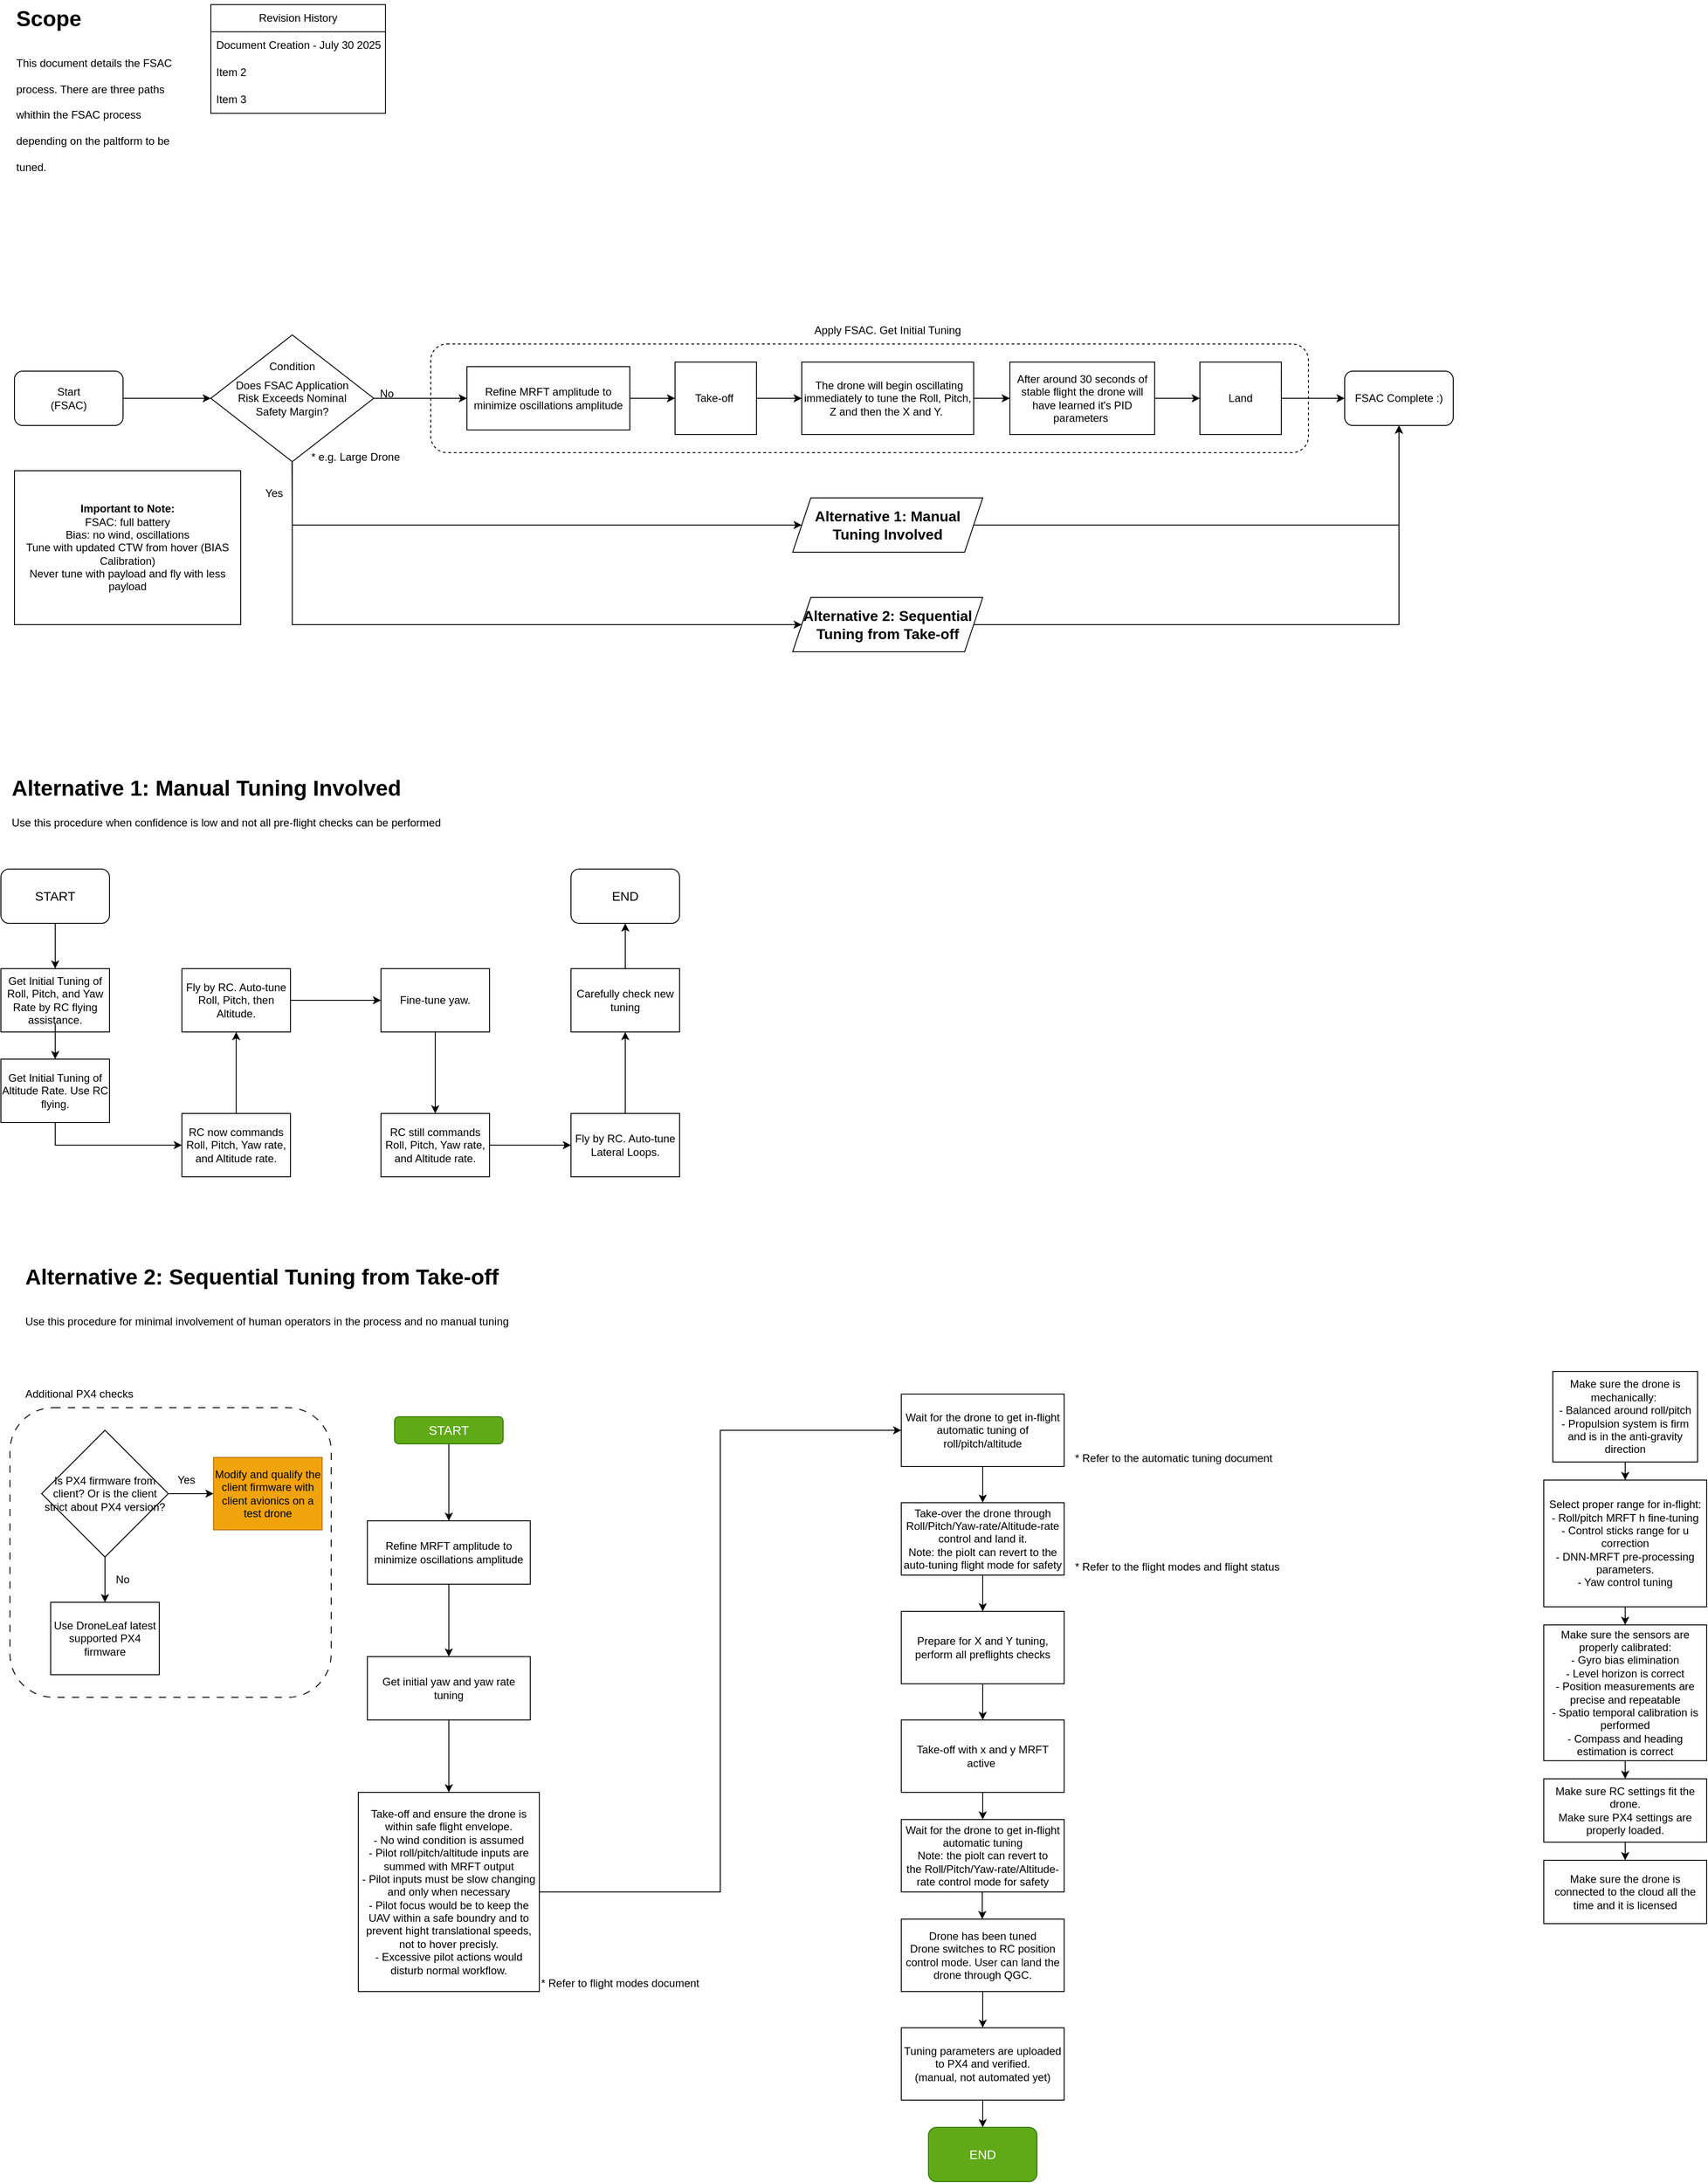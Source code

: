 <mxfile version="28.0.6">
  <diagram name="Ready-to-Fly Process" id="RTF-Process">
    <mxGraphModel dx="3137" dy="1421" grid="1" gridSize="10" guides="1" tooltips="1" connect="1" arrows="1" fold="1" page="1" pageScale="1" pageWidth="1100" pageHeight="850" math="0" shadow="0">
      <root>
        <mxCell id="0" />
        <mxCell id="1" parent="0" />
        <mxCell id="4uZiJ-rkuIo0SORuHt0V-8" value="" style="edgeStyle=orthogonalEdgeStyle;rounded=0;orthogonalLoop=1;jettySize=auto;html=1;entryX=0;entryY=0.5;entryDx=0;entryDy=0;" parent="1" source="n0" target="42Uh_s67vXzzx0qO9fMh-1" edge="1">
          <mxGeometry relative="1" as="geometry">
            <mxPoint x="-860" y="479.83" as="targetPoint" />
          </mxGeometry>
        </mxCell>
        <mxCell id="n0" value="Start&lt;br&gt;(FSAC)" style="rounded=1;whiteSpace=wrap;html=1;" parent="1" vertex="1">
          <mxGeometry x="-1040" y="450" width="120" height="60" as="geometry" />
        </mxCell>
        <mxCell id="mLs2Mze-VJqQUgzR3Upy-1" value="Revision History" style="swimlane;fontStyle=0;childLayout=stackLayout;horizontal=1;startSize=30;horizontalStack=0;resizeParent=1;resizeParentMax=0;resizeLast=0;collapsible=1;marginBottom=0;whiteSpace=wrap;html=1;" parent="1" vertex="1">
          <mxGeometry x="-823" y="45.14" width="193" height="120" as="geometry" />
        </mxCell>
        <mxCell id="mLs2Mze-VJqQUgzR3Upy-2" value="Document Creation - July 30 2025" style="text;strokeColor=none;fillColor=none;align=left;verticalAlign=middle;spacingLeft=4;spacingRight=4;overflow=hidden;points=[[0,0.5],[1,0.5]];portConstraint=eastwest;rotatable=0;whiteSpace=wrap;html=1;" parent="mLs2Mze-VJqQUgzR3Upy-1" vertex="1">
          <mxGeometry y="30" width="193" height="30" as="geometry" />
        </mxCell>
        <mxCell id="mLs2Mze-VJqQUgzR3Upy-3" value="Item 2" style="text;strokeColor=none;fillColor=none;align=left;verticalAlign=middle;spacingLeft=4;spacingRight=4;overflow=hidden;points=[[0,0.5],[1,0.5]];portConstraint=eastwest;rotatable=0;whiteSpace=wrap;html=1;" parent="mLs2Mze-VJqQUgzR3Upy-1" vertex="1">
          <mxGeometry y="60" width="193" height="30" as="geometry" />
        </mxCell>
        <mxCell id="mLs2Mze-VJqQUgzR3Upy-4" value="Item 3" style="text;strokeColor=none;fillColor=none;align=left;verticalAlign=middle;spacingLeft=4;spacingRight=4;overflow=hidden;points=[[0,0.5],[1,0.5]];portConstraint=eastwest;rotatable=0;whiteSpace=wrap;html=1;" parent="mLs2Mze-VJqQUgzR3Upy-1" vertex="1">
          <mxGeometry y="90" width="193" height="30" as="geometry" />
        </mxCell>
        <mxCell id="mLs2Mze-VJqQUgzR3Upy-5" value="&lt;h1 style=&quot;margin-top: 0px;&quot;&gt;&lt;span style=&quot;background-color: transparent; color: light-dark(rgb(0, 0, 0), rgb(255, 255, 255));&quot;&gt;Scope&lt;/span&gt;&lt;/h1&gt;&lt;h1 style=&quot;margin-top: 0px;&quot;&gt;&lt;span style=&quot;background-color: transparent; color: light-dark(rgb(0, 0, 0), rgb(255, 255, 255)); font-size: 12px; font-weight: normal;&quot;&gt;This document details the FSAC process. There are three paths whithin the FSAC process depending on the paltform to be tuned.&amp;nbsp;&amp;nbsp;&lt;/span&gt;&lt;/h1&gt;" style="text;html=1;whiteSpace=wrap;overflow=hidden;rounded=0;" parent="1" vertex="1">
          <mxGeometry x="-1040" y="40" width="180" height="230" as="geometry" />
        </mxCell>
        <mxCell id="42Uh_s67vXzzx0qO9fMh-1" value="Does FSAC Application Risk Exceeds Nominal Safety Margin?" style="rhombus;whiteSpace=wrap;html=1;spacing=18;" parent="1" vertex="1">
          <mxGeometry x="-823" y="410" width="180" height="140" as="geometry" />
        </mxCell>
        <mxCell id="42Uh_s67vXzzx0qO9fMh-2" value="" style="endArrow=classic;html=1;rounded=0;exitX=1;exitY=0.5;exitDx=0;exitDy=0;entryX=0;entryY=0.5;entryDx=0;entryDy=0;" parent="1" target="Ub7T0pqwvzMlkmULe2ej-13" edge="1">
          <mxGeometry width="50" height="50" relative="1" as="geometry">
            <mxPoint x="-643" y="480" as="sourcePoint" />
            <mxPoint x="-580" y="480" as="targetPoint" />
          </mxGeometry>
        </mxCell>
        <mxCell id="42Uh_s67vXzzx0qO9fMh-3" value="&lt;div&gt;No&lt;/div&gt;" style="text;html=1;align=center;verticalAlign=middle;whiteSpace=wrap;rounded=0;" parent="1" vertex="1">
          <mxGeometry x="-650" y="460" width="43" height="30" as="geometry" />
        </mxCell>
        <mxCell id="42Uh_s67vXzzx0qO9fMh-5" value="Yes" style="text;html=1;align=center;verticalAlign=middle;whiteSpace=wrap;rounded=0;" parent="1" vertex="1">
          <mxGeometry x="-783" y="570" width="60" height="30" as="geometry" />
        </mxCell>
        <mxCell id="42Uh_s67vXzzx0qO9fMh-6" value="" style="endArrow=classic;html=1;rounded=0;exitX=0.5;exitY=1;exitDx=0;exitDy=0;entryX=0;entryY=0.5;entryDx=0;entryDy=0;" parent="1" target="42Uh_s67vXzzx0qO9fMh-13" edge="1">
          <mxGeometry width="50" height="50" relative="1" as="geometry">
            <mxPoint x="-733.29" y="550" as="sourcePoint" />
            <mxPoint x="-733" y="600" as="targetPoint" />
            <Array as="points">
              <mxPoint x="-733" y="620" />
            </Array>
          </mxGeometry>
        </mxCell>
        <mxCell id="42Uh_s67vXzzx0qO9fMh-7" value="* e.g. Large Drone" style="text;html=1;align=center;verticalAlign=middle;whiteSpace=wrap;rounded=0;" parent="1" vertex="1">
          <mxGeometry x="-733" y="530" width="140" height="30" as="geometry" />
        </mxCell>
        <mxCell id="42Uh_s67vXzzx0qO9fMh-11" value="&lt;div&gt;Condition&lt;/div&gt;" style="text;html=1;align=center;verticalAlign=middle;whiteSpace=wrap;rounded=0;" parent="1" vertex="1">
          <mxGeometry x="-763" y="430" width="60" height="30" as="geometry" />
        </mxCell>
        <mxCell id="42Uh_s67vXzzx0qO9fMh-12" style="edgeStyle=orthogonalEdgeStyle;rounded=0;orthogonalLoop=1;jettySize=auto;html=1;exitX=1;exitY=0.5;exitDx=0;exitDy=0;entryX=0.5;entryY=1;entryDx=0;entryDy=0;" parent="1" source="42Uh_s67vXzzx0qO9fMh-13" target="Ub7T0pqwvzMlkmULe2ej-11" edge="1">
          <mxGeometry relative="1" as="geometry">
            <mxPoint x="170" y="620" as="targetPoint" />
          </mxGeometry>
        </mxCell>
        <mxCell id="42Uh_s67vXzzx0qO9fMh-13" value="Alternative 1: Manual Tuning Involved" style="shape=parallelogram;perimeter=parallelogramPerimeter;whiteSpace=wrap;html=1;fixedSize=1;fontStyle=1;fontSize=16;" parent="1" vertex="1">
          <mxGeometry x="-180" y="590" width="210" height="60" as="geometry" />
        </mxCell>
        <mxCell id="42Uh_s67vXzzx0qO9fMh-14" value="Alternative 2: Sequential Tuning from Take-off" style="shape=parallelogram;perimeter=parallelogramPerimeter;whiteSpace=wrap;html=1;fixedSize=1;fontStyle=1;fontSize=16;" parent="1" vertex="1">
          <mxGeometry x="-180" y="700" width="210" height="60" as="geometry" />
        </mxCell>
        <mxCell id="42Uh_s67vXzzx0qO9fMh-15" value="" style="endArrow=classic;html=1;rounded=0;exitX=0.5;exitY=1;exitDx=0;exitDy=0;entryX=0;entryY=0.5;entryDx=0;entryDy=0;" parent="1" source="42Uh_s67vXzzx0qO9fMh-1" target="42Uh_s67vXzzx0qO9fMh-14" edge="1">
          <mxGeometry width="50" height="50" relative="1" as="geometry">
            <mxPoint x="-503" y="770" as="sourcePoint" />
            <mxPoint x="-453" y="720" as="targetPoint" />
            <Array as="points">
              <mxPoint x="-733" y="730" />
            </Array>
          </mxGeometry>
        </mxCell>
        <mxCell id="42Uh_s67vXzzx0qO9fMh-16" style="edgeStyle=orthogonalEdgeStyle;rounded=0;orthogonalLoop=1;jettySize=auto;html=1;exitX=1;exitY=0.5;exitDx=0;exitDy=0;entryX=0.5;entryY=1;entryDx=0;entryDy=0;" parent="1" source="42Uh_s67vXzzx0qO9fMh-14" target="Ub7T0pqwvzMlkmULe2ej-11" edge="1">
          <mxGeometry relative="1" as="geometry">
            <mxPoint x="257" y="620" as="targetPoint" />
            <mxPoint x="-63" y="630" as="sourcePoint" />
          </mxGeometry>
        </mxCell>
        <mxCell id="42Uh_s67vXzzx0qO9fMh-19" value="" style="rounded=1;whiteSpace=wrap;html=1;fillColor=none;dashed=1;dashPattern=8 8;" parent="1" vertex="1">
          <mxGeometry x="-1045" y="1595" width="355" height="320" as="geometry" />
        </mxCell>
        <mxCell id="42Uh_s67vXzzx0qO9fMh-41" value="Get Initial Tuning of Roll, Pitch, and Yaw Rate by RC flying assistance." style="rounded=0;whiteSpace=wrap;html=1;" parent="1" vertex="1">
          <mxGeometry x="-1055" y="1110" width="120" height="70" as="geometry" />
        </mxCell>
        <mxCell id="42Uh_s67vXzzx0qO9fMh-42" value="Get Initial Tuning of Altitude Rate. Use RC flying." style="rounded=0;whiteSpace=wrap;html=1;" parent="1" vertex="1">
          <mxGeometry x="-1055" y="1210" width="120" height="70" as="geometry" />
        </mxCell>
        <mxCell id="42Uh_s67vXzzx0qO9fMh-43" value="" style="endArrow=classic;html=1;rounded=0;entryX=0.5;entryY=0;entryDx=0;entryDy=0;" parent="1" edge="1">
          <mxGeometry width="50" height="50" relative="1" as="geometry">
            <mxPoint x="-995" y="1170" as="sourcePoint" />
            <mxPoint x="-995" y="1210" as="targetPoint" />
          </mxGeometry>
        </mxCell>
        <mxCell id="42Uh_s67vXzzx0qO9fMh-44" value="Fly by RC. Auto-tune Roll, Pitch, then Altitude." style="rounded=0;whiteSpace=wrap;html=1;" parent="1" vertex="1">
          <mxGeometry x="-855" y="1110" width="120" height="70" as="geometry" />
        </mxCell>
        <mxCell id="42Uh_s67vXzzx0qO9fMh-45" value="" style="endArrow=classic;html=1;rounded=0;exitX=0.5;exitY=1;exitDx=0;exitDy=0;entryX=0;entryY=0.5;entryDx=0;entryDy=0;" parent="1" source="42Uh_s67vXzzx0qO9fMh-42" target="42Uh_s67vXzzx0qO9fMh-48" edge="1">
          <mxGeometry width="50" height="50" relative="1" as="geometry">
            <mxPoint x="-895" y="1000" as="sourcePoint" />
            <mxPoint x="-725" y="1000" as="targetPoint" />
            <Array as="points">
              <mxPoint x="-995" y="1305" />
            </Array>
          </mxGeometry>
        </mxCell>
        <mxCell id="42Uh_s67vXzzx0qO9fMh-46" value="Fine-tune yaw." style="rounded=0;whiteSpace=wrap;html=1;" parent="1" vertex="1">
          <mxGeometry x="-635" y="1110" width="120" height="70" as="geometry" />
        </mxCell>
        <mxCell id="42Uh_s67vXzzx0qO9fMh-47" value="" style="endArrow=classic;html=1;rounded=0;exitX=1;exitY=0.5;exitDx=0;exitDy=0;entryX=0;entryY=0.5;entryDx=0;entryDy=0;" parent="1" source="42Uh_s67vXzzx0qO9fMh-44" target="42Uh_s67vXzzx0qO9fMh-46" edge="1">
          <mxGeometry width="50" height="50" relative="1" as="geometry">
            <mxPoint x="-985.29" y="1170" as="sourcePoint" />
            <mxPoint x="-985" y="1220" as="targetPoint" />
          </mxGeometry>
        </mxCell>
        <mxCell id="42Uh_s67vXzzx0qO9fMh-48" value="RC now commands Roll, Pitch, Yaw rate, and Altitude rate." style="rounded=0;whiteSpace=wrap;html=1;" parent="1" vertex="1">
          <mxGeometry x="-855" y="1270" width="120" height="70" as="geometry" />
        </mxCell>
        <mxCell id="42Uh_s67vXzzx0qO9fMh-49" value="" style="endArrow=classic;html=1;rounded=0;exitX=0.5;exitY=0;exitDx=0;exitDy=0;" parent="1" source="42Uh_s67vXzzx0qO9fMh-48" target="42Uh_s67vXzzx0qO9fMh-44" edge="1">
          <mxGeometry width="50" height="50" relative="1" as="geometry">
            <mxPoint x="-985.29" y="1170" as="sourcePoint" />
            <mxPoint x="-985" y="1220" as="targetPoint" />
          </mxGeometry>
        </mxCell>
        <mxCell id="42Uh_s67vXzzx0qO9fMh-50" value="RC still commands Roll, Pitch, Yaw rate, and Altitude rate." style="rounded=0;whiteSpace=wrap;html=1;" parent="1" vertex="1">
          <mxGeometry x="-635" y="1270" width="120" height="70" as="geometry" />
        </mxCell>
        <mxCell id="42Uh_s67vXzzx0qO9fMh-51" value="" style="endArrow=classic;html=1;rounded=0;exitX=0.5;exitY=1;exitDx=0;exitDy=0;entryX=0.5;entryY=0;entryDx=0;entryDy=0;" parent="1" source="42Uh_s67vXzzx0qO9fMh-46" target="42Uh_s67vXzzx0qO9fMh-50" edge="1">
          <mxGeometry width="50" height="50" relative="1" as="geometry">
            <mxPoint x="-805" y="1280" as="sourcePoint" />
            <mxPoint x="-805" y="1190" as="targetPoint" />
          </mxGeometry>
        </mxCell>
        <mxCell id="42Uh_s67vXzzx0qO9fMh-52" value="Fly by RC. Auto-tune Lateral Loops." style="rounded=0;whiteSpace=wrap;html=1;" parent="1" vertex="1">
          <mxGeometry x="-425" y="1270" width="120" height="70" as="geometry" />
        </mxCell>
        <mxCell id="42Uh_s67vXzzx0qO9fMh-53" value="" style="endArrow=classic;html=1;rounded=0;exitX=1;exitY=0.5;exitDx=0;exitDy=0;entryX=0;entryY=0.5;entryDx=0;entryDy=0;" parent="1" source="42Uh_s67vXzzx0qO9fMh-50" target="42Uh_s67vXzzx0qO9fMh-52" edge="1">
          <mxGeometry width="50" height="50" relative="1" as="geometry">
            <mxPoint x="-725" y="1155" as="sourcePoint" />
            <mxPoint x="-625" y="1155" as="targetPoint" />
          </mxGeometry>
        </mxCell>
        <mxCell id="42Uh_s67vXzzx0qO9fMh-54" value="" style="endArrow=classic;html=1;rounded=0;exitX=0.5;exitY=0;exitDx=0;exitDy=0;entryX=0.5;entryY=1;entryDx=0;entryDy=0;" parent="1" source="42Uh_s67vXzzx0qO9fMh-52" target="42Uh_s67vXzzx0qO9fMh-56" edge="1">
          <mxGeometry width="50" height="50" relative="1" as="geometry">
            <mxPoint x="-365.59" y="1260" as="sourcePoint" />
            <mxPoint x="-365.59" y="1170" as="targetPoint" />
          </mxGeometry>
        </mxCell>
        <mxCell id="42Uh_s67vXzzx0qO9fMh-55" style="edgeStyle=orthogonalEdgeStyle;rounded=0;orthogonalLoop=1;jettySize=auto;html=1;exitX=0.5;exitY=0;exitDx=0;exitDy=0;entryX=0.5;entryY=1;entryDx=0;entryDy=0;" parent="1" source="42Uh_s67vXzzx0qO9fMh-56" target="42Uh_s67vXzzx0qO9fMh-60" edge="1">
          <mxGeometry relative="1" as="geometry" />
        </mxCell>
        <mxCell id="42Uh_s67vXzzx0qO9fMh-56" value="Carefully check new tuning" style="rounded=0;whiteSpace=wrap;html=1;" parent="1" vertex="1">
          <mxGeometry x="-425" y="1110" width="120" height="70" as="geometry" />
        </mxCell>
        <mxCell id="42Uh_s67vXzzx0qO9fMh-57" value="&lt;h1 style=&quot;margin-top: 0px;&quot;&gt;&lt;font style=&quot;font-size: 24px;&quot;&gt;&lt;span style=&quot;text-align: center;&quot;&gt;Alternative 1: Manual Tuning Involved&lt;/span&gt;&lt;/font&gt;&lt;/h1&gt;&lt;p&gt;Use this procedure when confidence is low and not all pre-flight checks can be performed&lt;/p&gt;" style="text;html=1;whiteSpace=wrap;overflow=hidden;rounded=0;" parent="1" vertex="1">
          <mxGeometry x="-1045" y="890" width="510" height="80" as="geometry" />
        </mxCell>
        <mxCell id="42Uh_s67vXzzx0qO9fMh-58" style="edgeStyle=orthogonalEdgeStyle;rounded=0;orthogonalLoop=1;jettySize=auto;html=1;exitX=0.5;exitY=1;exitDx=0;exitDy=0;entryX=0.5;entryY=0;entryDx=0;entryDy=0;" parent="1" source="42Uh_s67vXzzx0qO9fMh-59" target="42Uh_s67vXzzx0qO9fMh-41" edge="1">
          <mxGeometry relative="1" as="geometry" />
        </mxCell>
        <mxCell id="42Uh_s67vXzzx0qO9fMh-59" value="START" style="rounded=1;whiteSpace=wrap;html=1;fontSize=14;" parent="1" vertex="1">
          <mxGeometry x="-1055" y="1000" width="120" height="60" as="geometry" />
        </mxCell>
        <mxCell id="42Uh_s67vXzzx0qO9fMh-60" value="END" style="rounded=1;whiteSpace=wrap;html=1;fontSize=14;" parent="1" vertex="1">
          <mxGeometry x="-425" y="1000" width="120" height="60" as="geometry" />
        </mxCell>
        <mxCell id="42Uh_s67vXzzx0qO9fMh-61" value="&lt;h1 style=&quot;margin-top: 0px;&quot;&gt;&lt;span style=&quot;text-align: center; background-color: initial;&quot;&gt;&lt;font style=&quot;font-size: 24px;&quot;&gt;Alternative 2: Sequential Tuning from Take-off&lt;/font&gt;&lt;/span&gt;&lt;/h1&gt;&lt;h1 style=&quot;margin-top: 0px;&quot;&gt;&lt;span style=&quot;background-color: initial; font-weight: normal;&quot;&gt;&lt;font style=&quot;font-size: 12px;&quot;&gt;Use this procedure for minimal involvement of human operators in the process and no manual tuning&lt;/font&gt;&lt;/span&gt;&lt;br&gt;&lt;/h1&gt;" style="text;html=1;whiteSpace=wrap;overflow=hidden;rounded=0;" parent="1" vertex="1">
          <mxGeometry x="-1030" y="1430" width="690" height="80" as="geometry" />
        </mxCell>
        <mxCell id="42Uh_s67vXzzx0qO9fMh-62" value="END" style="rounded=1;whiteSpace=wrap;html=1;fontSize=14;fillColor=#60a917;fontColor=#ffffff;strokeColor=#2D7600;" parent="1" vertex="1">
          <mxGeometry x="-30" y="2390" width="120" height="60" as="geometry" />
        </mxCell>
        <mxCell id="42Uh_s67vXzzx0qO9fMh-74" style="edgeStyle=orthogonalEdgeStyle;rounded=0;orthogonalLoop=1;jettySize=auto;html=1;exitX=1;exitY=0.5;exitDx=0;exitDy=0;entryX=0;entryY=0.5;entryDx=0;entryDy=0;" parent="1" source="42Uh_s67vXzzx0qO9fMh-75" target="42Uh_s67vXzzx0qO9fMh-76" edge="1">
          <mxGeometry relative="1" as="geometry" />
        </mxCell>
        <mxCell id="42Uh_s67vXzzx0qO9fMh-75" value="Take-off and ensure the drone is within safe flight envelope. &lt;br&gt;- No wind condition is assumed&lt;br&gt;- Pilot roll/pitch/altitude inputs are summed with MRFT output&lt;div&gt;- Pilot inputs must be slow changing and only when necessary&lt;br&gt;- Pilot focus would be to keep the UAV within a safe boundry and to prevent hight translational speeds, not to hover precisly.&lt;br&gt;- Excessive pilot actions would disturb normal workflow.&lt;/div&gt;" style="rounded=0;whiteSpace=wrap;html=1;" parent="1" vertex="1">
          <mxGeometry x="-660" y="2020" width="200" height="220" as="geometry" />
        </mxCell>
        <mxCell id="42Uh_s67vXzzx0qO9fMh-76" value="Wait for the drone to get in-flight automatic tuning of roll/pitch/altitude" style="rounded=0;whiteSpace=wrap;html=1;" parent="1" vertex="1">
          <mxGeometry x="-60" y="1580" width="180" height="80" as="geometry" />
        </mxCell>
        <mxCell id="42Uh_s67vXzzx0qO9fMh-77" style="edgeStyle=orthogonalEdgeStyle;rounded=0;orthogonalLoop=1;jettySize=auto;html=1;exitX=0.5;exitY=1;exitDx=0;exitDy=0;entryX=0.5;entryY=0;entryDx=0;entryDy=0;" parent="1" source="42Uh_s67vXzzx0qO9fMh-78" target="42Uh_s67vXzzx0qO9fMh-81" edge="1">
          <mxGeometry relative="1" as="geometry" />
        </mxCell>
        <mxCell id="42Uh_s67vXzzx0qO9fMh-78" value="Take-over the drone through Roll/Pitch/Yaw-rate/Altitude-rate control and land it.&lt;div&gt;Note: the piolt can revert to the auto-tuning flight mode for safety&lt;/div&gt;" style="rounded=0;whiteSpace=wrap;html=1;" parent="1" vertex="1">
          <mxGeometry x="-60" y="1700" width="180" height="80" as="geometry" />
        </mxCell>
        <mxCell id="42Uh_s67vXzzx0qO9fMh-79" style="edgeStyle=orthogonalEdgeStyle;rounded=0;orthogonalLoop=1;jettySize=auto;html=1;exitX=0.5;exitY=1;exitDx=0;exitDy=0;entryX=0.5;entryY=0;entryDx=0;entryDy=0;" parent="1" source="42Uh_s67vXzzx0qO9fMh-76" target="42Uh_s67vXzzx0qO9fMh-78" edge="1">
          <mxGeometry relative="1" as="geometry">
            <mxPoint x="60" y="1700" as="sourcePoint" />
            <mxPoint x="60" y="1750" as="targetPoint" />
          </mxGeometry>
        </mxCell>
        <mxCell id="42Uh_s67vXzzx0qO9fMh-80" style="edgeStyle=orthogonalEdgeStyle;rounded=0;orthogonalLoop=1;jettySize=auto;html=1;exitX=0.5;exitY=1;exitDx=0;exitDy=0;entryX=0.5;entryY=0;entryDx=0;entryDy=0;" parent="1" source="42Uh_s67vXzzx0qO9fMh-81" target="42Uh_s67vXzzx0qO9fMh-83" edge="1">
          <mxGeometry relative="1" as="geometry" />
        </mxCell>
        <mxCell id="42Uh_s67vXzzx0qO9fMh-81" value="Prepare for X and Y tuning, perform all preflights checks" style="rounded=0;whiteSpace=wrap;html=1;" parent="1" vertex="1">
          <mxGeometry x="-60" y="1820" width="180" height="80" as="geometry" />
        </mxCell>
        <mxCell id="42Uh_s67vXzzx0qO9fMh-82" style="edgeStyle=orthogonalEdgeStyle;rounded=0;orthogonalLoop=1;jettySize=auto;html=1;exitX=0.5;exitY=1;exitDx=0;exitDy=0;entryX=0.5;entryY=0;entryDx=0;entryDy=0;" parent="1" source="42Uh_s67vXzzx0qO9fMh-83" target="42Uh_s67vXzzx0qO9fMh-84" edge="1">
          <mxGeometry relative="1" as="geometry" />
        </mxCell>
        <mxCell id="42Uh_s67vXzzx0qO9fMh-83" value="Take-off with x and y MRFT active&amp;nbsp;" style="rounded=0;whiteSpace=wrap;html=1;" parent="1" vertex="1">
          <mxGeometry x="-60" y="1940" width="180" height="80" as="geometry" />
        </mxCell>
        <mxCell id="42Uh_s67vXzzx0qO9fMh-84" value="Wait for the drone to get in-flight automatic tuning&lt;div&gt;Note: the piolt can revert to the&amp;nbsp;&lt;span style=&quot;background-color: initial;&quot;&gt;Roll/Pitch/Yaw-rate/Altitude-rate control mode for safety&lt;/span&gt;&lt;br&gt;&lt;/div&gt;" style="rounded=0;whiteSpace=wrap;html=1;" parent="1" vertex="1">
          <mxGeometry x="-60" y="2050" width="180" height="80" as="geometry" />
        </mxCell>
        <mxCell id="42Uh_s67vXzzx0qO9fMh-85" style="edgeStyle=orthogonalEdgeStyle;rounded=0;orthogonalLoop=1;jettySize=auto;html=1;exitX=1;exitY=0.5;exitDx=0;exitDy=0;entryX=0;entryY=0.5;entryDx=0;entryDy=0;" parent="1" source="42Uh_s67vXzzx0qO9fMh-86" target="42Uh_s67vXzzx0qO9fMh-87" edge="1">
          <mxGeometry relative="1" as="geometry" />
        </mxCell>
        <mxCell id="42Uh_s67vXzzx0qO9fMh-86" value="Is PX4 firmware from client? Or is the client strict about PX4 version?" style="rhombus;whiteSpace=wrap;html=1;spacingLeft=0;" parent="1" vertex="1">
          <mxGeometry x="-1010" y="1620" width="140" height="140" as="geometry" />
        </mxCell>
        <mxCell id="42Uh_s67vXzzx0qO9fMh-87" value="Modify and qualify the client firmware with client avionics on a test drone" style="rounded=0;whiteSpace=wrap;html=1;fillColor=#f0a30a;strokeColor=#BD7000;fontColor=#000000;" parent="1" vertex="1">
          <mxGeometry x="-820" y="1650" width="120" height="80" as="geometry" />
        </mxCell>
        <mxCell id="42Uh_s67vXzzx0qO9fMh-88" value="Yes" style="text;html=1;align=center;verticalAlign=middle;whiteSpace=wrap;rounded=0;" parent="1" vertex="1">
          <mxGeometry x="-880" y="1660" width="60" height="30" as="geometry" />
        </mxCell>
        <mxCell id="42Uh_s67vXzzx0qO9fMh-89" value="No" style="text;html=1;align=left;verticalAlign=middle;whiteSpace=wrap;rounded=0;" parent="1" vertex="1">
          <mxGeometry x="-930" y="1770" width="60" height="30" as="geometry" />
        </mxCell>
        <mxCell id="42Uh_s67vXzzx0qO9fMh-90" value="Use DroneLeaf latest supported PX4 firmware" style="rounded=0;whiteSpace=wrap;html=1;" parent="1" vertex="1">
          <mxGeometry x="-1000" y="1810" width="120" height="80" as="geometry" />
        </mxCell>
        <mxCell id="42Uh_s67vXzzx0qO9fMh-91" value="" style="endArrow=classic;html=1;rounded=0;exitX=0.5;exitY=1;exitDx=0;exitDy=0;" parent="1" source="42Uh_s67vXzzx0qO9fMh-86" target="42Uh_s67vXzzx0qO9fMh-90" edge="1">
          <mxGeometry width="50" height="50" relative="1" as="geometry">
            <mxPoint x="-720" y="1610" as="sourcePoint" />
            <mxPoint x="-670" y="1560" as="targetPoint" />
          </mxGeometry>
        </mxCell>
        <mxCell id="42Uh_s67vXzzx0qO9fMh-92" style="edgeStyle=orthogonalEdgeStyle;rounded=0;orthogonalLoop=1;jettySize=auto;html=1;exitX=0.5;exitY=1;exitDx=0;exitDy=0;entryX=0.5;entryY=0;entryDx=0;entryDy=0;" parent="1" edge="1">
          <mxGeometry relative="1" as="geometry">
            <mxPoint x="29.5" y="2130" as="sourcePoint" />
            <mxPoint x="29.5" y="2160" as="targetPoint" />
          </mxGeometry>
        </mxCell>
        <mxCell id="42Uh_s67vXzzx0qO9fMh-93" value="&lt;div&gt;Drone has been tuned&lt;br&gt;Drone switches to RC position control mode. User can land the drone through QGC.&lt;/div&gt;" style="rounded=0;whiteSpace=wrap;html=1;" parent="1" vertex="1">
          <mxGeometry x="-60" y="2160" width="180" height="80" as="geometry" />
        </mxCell>
        <mxCell id="42Uh_s67vXzzx0qO9fMh-94" style="edgeStyle=orthogonalEdgeStyle;rounded=0;orthogonalLoop=1;jettySize=auto;html=1;exitX=0.5;exitY=1;exitDx=0;exitDy=0;entryX=0.5;entryY=0;entryDx=0;entryDy=0;" parent="1" source="42Uh_s67vXzzx0qO9fMh-95" target="42Uh_s67vXzzx0qO9fMh-62" edge="1">
          <mxGeometry relative="1" as="geometry" />
        </mxCell>
        <mxCell id="42Uh_s67vXzzx0qO9fMh-95" value="&lt;div&gt;Tuning parameters are uploaded to PX4 and verified.&lt;br&gt;(manual, not automated yet)&lt;/div&gt;" style="rounded=0;whiteSpace=wrap;html=1;" parent="1" vertex="1">
          <mxGeometry x="-60" y="2280" width="180" height="80" as="geometry" />
        </mxCell>
        <mxCell id="42Uh_s67vXzzx0qO9fMh-96" style="edgeStyle=orthogonalEdgeStyle;rounded=0;orthogonalLoop=1;jettySize=auto;html=1;exitX=0.5;exitY=1;exitDx=0;exitDy=0;entryX=0.5;entryY=0;entryDx=0;entryDy=0;" parent="1" source="42Uh_s67vXzzx0qO9fMh-93" target="42Uh_s67vXzzx0qO9fMh-95" edge="1">
          <mxGeometry relative="1" as="geometry">
            <mxPoint x="39.5" y="2140" as="sourcePoint" />
            <mxPoint x="39.5" y="2170" as="targetPoint" />
          </mxGeometry>
        </mxCell>
        <mxCell id="42Uh_s67vXzzx0qO9fMh-101" value="Make sure the drone is mechanically:&amp;nbsp;&lt;div&gt;- Balanced around roll/pitch&lt;/div&gt;&lt;div&gt;- Propulsion system is firm and is in the anti-gravity direction&lt;/div&gt;" style="rounded=0;whiteSpace=wrap;html=1;" parent="1" vertex="1">
          <mxGeometry x="660" y="1555" width="160" height="100" as="geometry" />
        </mxCell>
        <mxCell id="42Uh_s67vXzzx0qO9fMh-102" style="edgeStyle=orthogonalEdgeStyle;rounded=0;orthogonalLoop=1;jettySize=auto;html=1;exitX=0.5;exitY=1;exitDx=0;exitDy=0;entryX=0.5;entryY=0;entryDx=0;entryDy=0;" parent="1" source="42Uh_s67vXzzx0qO9fMh-101" target="42Uh_s67vXzzx0qO9fMh-104" edge="1">
          <mxGeometry relative="1" as="geometry">
            <mxPoint x="750" y="1525" as="sourcePoint" />
            <mxPoint x="740" y="1685" as="targetPoint" />
          </mxGeometry>
        </mxCell>
        <mxCell id="42Uh_s67vXzzx0qO9fMh-103" style="edgeStyle=orthogonalEdgeStyle;rounded=0;orthogonalLoop=1;jettySize=auto;html=1;exitX=0.5;exitY=1;exitDx=0;exitDy=0;entryX=0.5;entryY=0;entryDx=0;entryDy=0;" parent="1" source="42Uh_s67vXzzx0qO9fMh-104" target="42Uh_s67vXzzx0qO9fMh-106" edge="1">
          <mxGeometry relative="1" as="geometry" />
        </mxCell>
        <mxCell id="42Uh_s67vXzzx0qO9fMh-104" value="Select proper range for in-flight:&lt;br&gt;- Roll/pitch MRFT h fine-tuning&lt;div&gt;- Control sticks range for u correction&lt;br&gt;- DNN-MRFT pre-processing parameters.&lt;/div&gt;&lt;div&gt;- Yaw control tuning&lt;/div&gt;" style="rounded=0;whiteSpace=wrap;html=1;" parent="1" vertex="1">
          <mxGeometry x="650" y="1675" width="180" height="140" as="geometry" />
        </mxCell>
        <mxCell id="42Uh_s67vXzzx0qO9fMh-105" style="edgeStyle=orthogonalEdgeStyle;rounded=0;orthogonalLoop=1;jettySize=auto;html=1;exitX=0.5;exitY=1;exitDx=0;exitDy=0;entryX=0.5;entryY=0;entryDx=0;entryDy=0;" parent="1" source="42Uh_s67vXzzx0qO9fMh-106" target="42Uh_s67vXzzx0qO9fMh-109" edge="1">
          <mxGeometry relative="1" as="geometry" />
        </mxCell>
        <mxCell id="42Uh_s67vXzzx0qO9fMh-106" value="Make sure the sensors are properly calibrated:&lt;div&gt;- Gyro bias elimination&lt;/div&gt;&lt;div&gt;- Level horizon is correct&lt;/div&gt;&lt;div&gt;- Position measurements are precise and repeatable&lt;/div&gt;&lt;div&gt;- Spatio temporal calibration is performed&lt;/div&gt;&lt;div&gt;- Compass and heading estimation is correct&lt;/div&gt;" style="rounded=0;whiteSpace=wrap;html=1;" parent="1" vertex="1">
          <mxGeometry x="650" y="1835" width="180" height="150" as="geometry" />
        </mxCell>
        <mxCell id="42Uh_s67vXzzx0qO9fMh-107" value="Make sure the drone is connected to the cloud all the time and it is licensed" style="rounded=0;whiteSpace=wrap;html=1;" parent="1" vertex="1">
          <mxGeometry x="650" y="2095" width="180" height="70" as="geometry" />
        </mxCell>
        <mxCell id="42Uh_s67vXzzx0qO9fMh-108" style="edgeStyle=orthogonalEdgeStyle;rounded=0;orthogonalLoop=1;jettySize=auto;html=1;exitX=0.5;exitY=1;exitDx=0;exitDy=0;entryX=0.5;entryY=0;entryDx=0;entryDy=0;" parent="1" source="42Uh_s67vXzzx0qO9fMh-109" target="42Uh_s67vXzzx0qO9fMh-107" edge="1">
          <mxGeometry relative="1" as="geometry" />
        </mxCell>
        <mxCell id="42Uh_s67vXzzx0qO9fMh-109" value="Make sure RC settings fit the drone.&lt;div&gt;Make sure PX4 settings are properly loaded.&lt;/div&gt;" style="rounded=0;whiteSpace=wrap;html=1;" parent="1" vertex="1">
          <mxGeometry x="650" y="2005" width="180" height="70" as="geometry" />
        </mxCell>
        <mxCell id="42Uh_s67vXzzx0qO9fMh-110" style="edgeStyle=orthogonalEdgeStyle;rounded=0;orthogonalLoop=1;jettySize=auto;html=1;exitX=0.5;exitY=1;exitDx=0;exitDy=0;entryX=0.5;entryY=0;entryDx=0;entryDy=0;" parent="1" source="42Uh_s67vXzzx0qO9fMh-111" target="42Uh_s67vXzzx0qO9fMh-114" edge="1">
          <mxGeometry relative="1" as="geometry" />
        </mxCell>
        <mxCell id="42Uh_s67vXzzx0qO9fMh-111" value="START" style="rounded=1;whiteSpace=wrap;html=1;fontSize=14;fillColor=#60a917;fontColor=#ffffff;strokeColor=#2D7600;" parent="1" vertex="1">
          <mxGeometry x="-620" y="1605" width="120" height="30" as="geometry" />
        </mxCell>
        <mxCell id="42Uh_s67vXzzx0qO9fMh-112" value="Additional PX4 checks" style="text;html=1;align=left;verticalAlign=middle;whiteSpace=wrap;rounded=0;" parent="1" vertex="1">
          <mxGeometry x="-1030" y="1565" width="130" height="30" as="geometry" />
        </mxCell>
        <mxCell id="42Uh_s67vXzzx0qO9fMh-113" style="edgeStyle=orthogonalEdgeStyle;rounded=0;orthogonalLoop=1;jettySize=auto;html=1;exitX=0.5;exitY=1;exitDx=0;exitDy=0;entryX=0.5;entryY=0;entryDx=0;entryDy=0;" parent="1" source="42Uh_s67vXzzx0qO9fMh-114" target="42Uh_s67vXzzx0qO9fMh-119" edge="1">
          <mxGeometry relative="1" as="geometry" />
        </mxCell>
        <mxCell id="42Uh_s67vXzzx0qO9fMh-114" value="Refine MRFT amplitude to minimize oscillations amplitude" style="rounded=0;whiteSpace=wrap;html=1;" parent="1" vertex="1">
          <mxGeometry x="-650" y="1720" width="180" height="70" as="geometry" />
        </mxCell>
        <mxCell id="42Uh_s67vXzzx0qO9fMh-118" style="edgeStyle=orthogonalEdgeStyle;rounded=0;orthogonalLoop=1;jettySize=auto;html=1;exitX=0.5;exitY=1;exitDx=0;exitDy=0;entryX=0.5;entryY=0;entryDx=0;entryDy=0;" parent="1" source="42Uh_s67vXzzx0qO9fMh-119" target="42Uh_s67vXzzx0qO9fMh-75" edge="1">
          <mxGeometry relative="1" as="geometry" />
        </mxCell>
        <mxCell id="42Uh_s67vXzzx0qO9fMh-119" value="Get initial yaw and yaw rate tuning" style="rounded=0;whiteSpace=wrap;html=1;" parent="1" vertex="1">
          <mxGeometry x="-650" y="1870" width="180" height="70" as="geometry" />
        </mxCell>
        <mxCell id="42Uh_s67vXzzx0qO9fMh-120" value="* Refer to flight modes document" style="text;html=1;align=left;verticalAlign=bottom;whiteSpace=wrap;rounded=0;" parent="1" vertex="1">
          <mxGeometry x="-460" y="2210" width="190" height="30" as="geometry" />
        </mxCell>
        <mxCell id="42Uh_s67vXzzx0qO9fMh-121" value="* Refer to the automatic tuning document" style="text;html=1;align=left;verticalAlign=bottom;whiteSpace=wrap;rounded=0;" parent="1" vertex="1">
          <mxGeometry x="130" y="1630" width="240" height="30" as="geometry" />
        </mxCell>
        <mxCell id="42Uh_s67vXzzx0qO9fMh-122" value="* Refer to the flight modes and flight status" style="text;html=1;align=left;verticalAlign=bottom;whiteSpace=wrap;rounded=0;" parent="1" vertex="1">
          <mxGeometry x="130" y="1750" width="240" height="30" as="geometry" />
        </mxCell>
        <mxCell id="42Uh_s67vXzzx0qO9fMh-123" value="&lt;span style=&quot;color: rgba(0, 0, 0, 0); font-family: monospace; font-size: 0px; text-align: start; text-wrap-mode: nowrap;&quot;&gt;%3CmxGraphModel%3E%3Croot%3E%3CmxCell%20id%3D%220%22%2F%3E%3CmxCell%20id%3D%221%22%20parent%3D%220%22%2F%3E%3CmxCell%20id%3D%222%22%20value%3D%22Take-off%20%E2%9E%9C%20Fly%20to%20room%20centre%20with%20joystick%26amp%3Bnbsp%3B%E2%9E%9C%20Pitch%20MRFT%20%E2%9E%9C%20Roll%20MRFT%26amp%3Bnbsp%3B%E2%9E%9C%20Z%20MRFT%20%E2%9E%9C%20Land%22%20style%3D%22rounded%3D0%3BwhiteSpace%3Dwrap%3Bhtml%3D1%3B%22%20vertex%3D%221%22%20parent%3D%221%22%3E%3CmxGeometry%20x%3D%221100%22%20y%3D%22400%22%20width%3D%22160%22%20height%3D%2280%22%20as%3D%22geometry%22%2F%3E%3C%2FmxCell%3E%3C%2Froot%3E%3C%2FmxGraphModel%3E&lt;/span&gt;" style="rounded=1;whiteSpace=wrap;html=1;fillColor=none;dashed=1;" parent="1" vertex="1">
          <mxGeometry x="-580" y="420" width="970" height="120" as="geometry" />
        </mxCell>
        <mxCell id="42Uh_s67vXzzx0qO9fMh-124" value="" style="edgeStyle=orthogonalEdgeStyle;rounded=0;orthogonalLoop=1;jettySize=auto;html=1;entryX=0;entryY=0.5;entryDx=0;entryDy=0;" parent="1" source="42Uh_s67vXzzx0qO9fMh-125" target="42Uh_s67vXzzx0qO9fMh-126" edge="1">
          <mxGeometry relative="1" as="geometry" />
        </mxCell>
        <mxCell id="42Uh_s67vXzzx0qO9fMh-125" value="Take-off&amp;nbsp;" style="rounded=0;whiteSpace=wrap;html=1;" parent="1" vertex="1">
          <mxGeometry x="-310" y="440" width="90" height="80" as="geometry" />
        </mxCell>
        <mxCell id="1Y_QxRR68OOjBjmYuC9b-2" value="" style="edgeStyle=orthogonalEdgeStyle;rounded=0;orthogonalLoop=1;jettySize=auto;html=1;" edge="1" parent="1" source="42Uh_s67vXzzx0qO9fMh-126" target="42Uh_s67vXzzx0qO9fMh-128">
          <mxGeometry relative="1" as="geometry" />
        </mxCell>
        <mxCell id="42Uh_s67vXzzx0qO9fMh-126" value="&amp;nbsp;The drone will begin oscillating immediately to tune the Roll, Pitch, Z and then the X and Y.&amp;nbsp;" style="rounded=0;whiteSpace=wrap;html=1;" parent="1" vertex="1">
          <mxGeometry x="-170" y="440" width="190" height="80" as="geometry" />
        </mxCell>
        <mxCell id="Ub7T0pqwvzMlkmULe2ej-14" style="edgeStyle=orthogonalEdgeStyle;rounded=0;orthogonalLoop=1;jettySize=auto;html=1;exitX=1;exitY=0.5;exitDx=0;exitDy=0;entryX=0;entryY=0.5;entryDx=0;entryDy=0;" parent="1" source="42Uh_s67vXzzx0qO9fMh-128" target="Ub7T0pqwvzMlkmULe2ej-1" edge="1">
          <mxGeometry relative="1" as="geometry" />
        </mxCell>
        <mxCell id="42Uh_s67vXzzx0qO9fMh-128" value="After around 30 seconds of stable flight the drone will have learned it&#39;s PID parameters&amp;nbsp;" style="rounded=0;whiteSpace=wrap;html=1;" parent="1" vertex="1">
          <mxGeometry x="60" y="440" width="160" height="80" as="geometry" />
        </mxCell>
        <mxCell id="42Uh_s67vXzzx0qO9fMh-129" value="Apply FSAC. Get Initial Tuning" style="text;strokeColor=none;align=center;fillColor=none;html=1;verticalAlign=middle;whiteSpace=wrap;rounded=0;" parent="1" vertex="1">
          <mxGeometry x="-168.75" y="390" width="187.5" height="30" as="geometry" />
        </mxCell>
        <mxCell id="1Y_QxRR68OOjBjmYuC9b-3" value="" style="edgeStyle=orthogonalEdgeStyle;rounded=0;orthogonalLoop=1;jettySize=auto;html=1;" edge="1" parent="1" source="Ub7T0pqwvzMlkmULe2ej-1" target="Ub7T0pqwvzMlkmULe2ej-11">
          <mxGeometry relative="1" as="geometry" />
        </mxCell>
        <mxCell id="Ub7T0pqwvzMlkmULe2ej-1" value="&lt;div&gt;Land&lt;/div&gt;" style="rounded=0;whiteSpace=wrap;html=1;" parent="1" vertex="1">
          <mxGeometry x="270" y="440" width="90" height="80" as="geometry" />
        </mxCell>
        <mxCell id="Ub7T0pqwvzMlkmULe2ej-9" value="" style="edgeStyle=orthogonalEdgeStyle;rounded=0;orthogonalLoop=1;jettySize=auto;html=1;" parent="1" source="Ub7T0pqwvzMlkmULe2ej-4" edge="1">
          <mxGeometry relative="1" as="geometry">
            <mxPoint x="870.0" y="480.0" as="targetPoint" />
          </mxGeometry>
        </mxCell>
        <mxCell id="Ub7T0pqwvzMlkmULe2ej-11" value="FSAC Complete :)" style="rounded=1;whiteSpace=wrap;html=1;" parent="1" vertex="1">
          <mxGeometry x="430" y="450" width="120" height="60" as="geometry" />
        </mxCell>
        <mxCell id="Ub7T0pqwvzMlkmULe2ej-15" style="edgeStyle=orthogonalEdgeStyle;rounded=0;orthogonalLoop=1;jettySize=auto;html=1;exitX=1;exitY=0.5;exitDx=0;exitDy=0;entryX=0;entryY=0.5;entryDx=0;entryDy=0;" parent="1" source="Ub7T0pqwvzMlkmULe2ej-13" target="42Uh_s67vXzzx0qO9fMh-125" edge="1">
          <mxGeometry relative="1" as="geometry" />
        </mxCell>
        <mxCell id="Ub7T0pqwvzMlkmULe2ej-13" value="Refine MRFT amplitude to minimize oscillations amplitude" style="rounded=0;whiteSpace=wrap;html=1;" parent="1" vertex="1">
          <mxGeometry x="-540" y="445" width="180" height="70" as="geometry" />
        </mxCell>
        <mxCell id="Ub7T0pqwvzMlkmULe2ej-17" value="&lt;b&gt;Important to Note:&lt;br&gt;&lt;/b&gt;&lt;div&gt;FSAC: full battery&lt;br&gt;Bias: no wind, oscillations&lt;br&gt;Tune with updated CTW from hover (BIAS Calibration)&lt;br&gt;Never tune with payload and fly with less payload&lt;/div&gt;" style="rounded=0;whiteSpace=wrap;html=1;" parent="1" vertex="1">
          <mxGeometry x="-1040" y="560" width="250" height="170" as="geometry" />
        </mxCell>
        <mxCell id="1Y_QxRR68OOjBjmYuC9b-1" style="edgeStyle=orthogonalEdgeStyle;rounded=0;orthogonalLoop=1;jettySize=auto;html=1;exitX=0.5;exitY=1;exitDx=0;exitDy=0;" edge="1" parent="1" source="42Uh_s67vXzzx0qO9fMh-126" target="42Uh_s67vXzzx0qO9fMh-126">
          <mxGeometry relative="1" as="geometry" />
        </mxCell>
      </root>
    </mxGraphModel>
  </diagram>
</mxfile>

